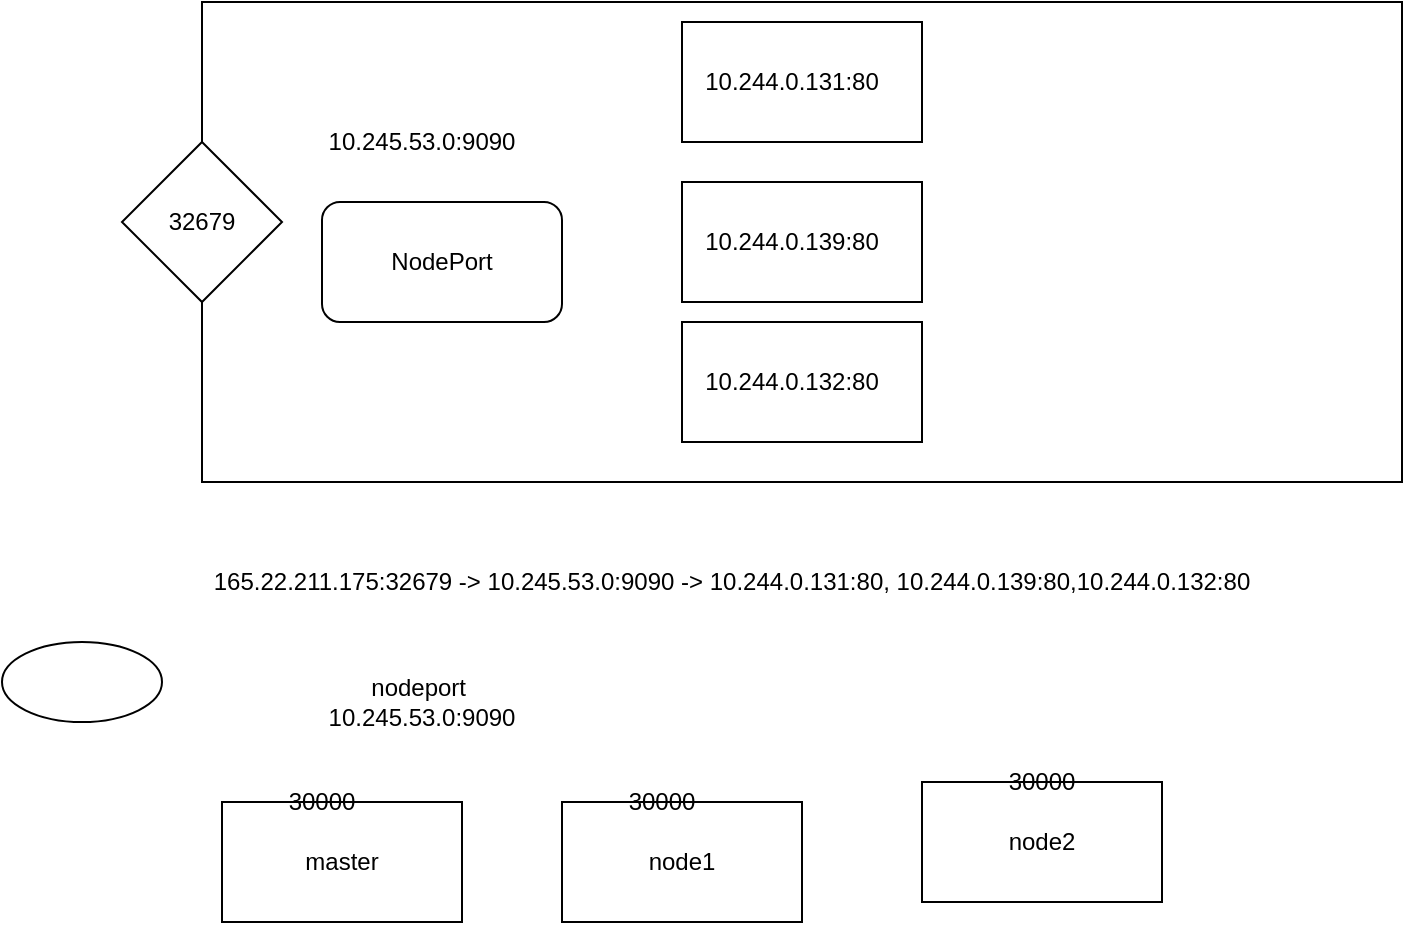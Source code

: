 <mxfile version="12.2.4" pages="1"><diagram id="60AnbukC89L2EBAVLmps" name="Page-1"><mxGraphModel dx="746" dy="292" grid="1" gridSize="10" guides="1" tooltips="1" connect="1" arrows="1" fold="1" page="1" pageScale="1" pageWidth="850" pageHeight="1100" math="0" shadow="0"><root><mxCell id="0"/><mxCell id="1" parent="0"/><mxCell id="2" value="" style="rounded=0;whiteSpace=wrap;html=1;" parent="1" vertex="1"><mxGeometry x="110" y="80" width="600" height="240" as="geometry"/></mxCell><mxCell id="3" value="" style="rounded=0;whiteSpace=wrap;html=1;" parent="1" vertex="1"><mxGeometry x="350" y="90" width="120" height="60" as="geometry"/></mxCell><mxCell id="4" value="" style="rounded=0;whiteSpace=wrap;html=1;" parent="1" vertex="1"><mxGeometry x="350" y="170" width="120" height="60" as="geometry"/></mxCell><mxCell id="5" value="" style="rounded=0;whiteSpace=wrap;html=1;" parent="1" vertex="1"><mxGeometry x="350" y="240" width="120" height="60" as="geometry"/></mxCell><mxCell id="6" value="" style="rounded=1;whiteSpace=wrap;html=1;" parent="1" vertex="1"><mxGeometry x="170" y="180" width="120" height="60" as="geometry"/></mxCell><mxCell id="7" value="NodePort" style="text;html=1;strokeColor=none;fillColor=none;align=center;verticalAlign=middle;whiteSpace=wrap;rounded=0;" parent="1" vertex="1"><mxGeometry x="210" y="200" width="40" height="20" as="geometry"/></mxCell><mxCell id="8" value="10.245.53.0:9090" style="text;html=1;strokeColor=none;fillColor=none;align=center;verticalAlign=middle;whiteSpace=wrap;rounded=0;" parent="1" vertex="1"><mxGeometry x="200" y="140" width="40" height="20" as="geometry"/></mxCell><mxCell id="9" value="10.244.0.139:80" style="text;html=1;strokeColor=none;fillColor=none;align=center;verticalAlign=middle;whiteSpace=wrap;rounded=0;" parent="1" vertex="1"><mxGeometry x="385" y="190" width="40" height="20" as="geometry"/></mxCell><mxCell id="10" value="10.244.0.131:80" style="text;html=1;strokeColor=none;fillColor=none;align=center;verticalAlign=middle;whiteSpace=wrap;rounded=0;" parent="1" vertex="1"><mxGeometry x="385" y="110" width="40" height="20" as="geometry"/></mxCell><mxCell id="11" value="10.244.0.132:80" style="text;html=1;strokeColor=none;fillColor=none;align=center;verticalAlign=middle;whiteSpace=wrap;rounded=0;" parent="1" vertex="1"><mxGeometry x="385" y="260" width="40" height="20" as="geometry"/></mxCell><mxCell id="16" value="32679" style="rhombus;whiteSpace=wrap;html=1;" parent="1" vertex="1"><mxGeometry x="70" y="150" width="80" height="80" as="geometry"/></mxCell><mxCell id="18" value="165.22.211.175:32679 -&amp;gt; 10.245.53.0:9090 -&amp;gt; 10.244.0.131:80, 10.244.0.139:80,10.244.0.132:80" style="text;html=1;strokeColor=none;fillColor=none;align=center;verticalAlign=middle;whiteSpace=wrap;rounded=0;" parent="1" vertex="1"><mxGeometry x="50" y="360" width="650" height="20" as="geometry"/></mxCell><mxCell id="19" value="" style="rounded=0;whiteSpace=wrap;html=1;" parent="1" vertex="1"><mxGeometry x="120" y="480" width="120" height="60" as="geometry"/></mxCell><mxCell id="20" value="" style="rounded=0;whiteSpace=wrap;html=1;" parent="1" vertex="1"><mxGeometry x="290" y="480" width="120" height="60" as="geometry"/></mxCell><mxCell id="21" value="" style="rounded=0;whiteSpace=wrap;html=1;" parent="1" vertex="1"><mxGeometry x="470" y="470" width="120" height="60" as="geometry"/></mxCell><mxCell id="22" value="master" style="text;html=1;strokeColor=none;fillColor=none;align=center;verticalAlign=middle;whiteSpace=wrap;rounded=0;" parent="1" vertex="1"><mxGeometry x="160" y="500" width="40" height="20" as="geometry"/></mxCell><mxCell id="23" value="node1" style="text;html=1;strokeColor=none;fillColor=none;align=center;verticalAlign=middle;whiteSpace=wrap;rounded=0;" parent="1" vertex="1"><mxGeometry x="330" y="500" width="40" height="20" as="geometry"/></mxCell><mxCell id="24" value="node2" style="text;html=1;strokeColor=none;fillColor=none;align=center;verticalAlign=middle;whiteSpace=wrap;rounded=0;" parent="1" vertex="1"><mxGeometry x="510" y="490" width="40" height="20" as="geometry"/></mxCell><mxCell id="25" value="" style="ellipse;whiteSpace=wrap;html=1;" parent="1" vertex="1"><mxGeometry x="10" y="400" width="80" height="40" as="geometry"/></mxCell><mxCell id="26" value="nodeport&amp;nbsp; 10.245.53.0:9090" style="text;html=1;strokeColor=none;fillColor=none;align=center;verticalAlign=middle;whiteSpace=wrap;rounded=0;" parent="1" vertex="1"><mxGeometry x="200" y="420" width="40" height="20" as="geometry"/></mxCell><mxCell id="29" value="30000" style="text;html=1;strokeColor=none;fillColor=none;align=center;verticalAlign=middle;whiteSpace=wrap;rounded=0;" parent="1" vertex="1"><mxGeometry x="150" y="470" width="40" height="20" as="geometry"/></mxCell><mxCell id="30" value="30000" style="text;html=1;strokeColor=none;fillColor=none;align=center;verticalAlign=middle;whiteSpace=wrap;rounded=0;" parent="1" vertex="1"><mxGeometry x="320" y="470" width="40" height="20" as="geometry"/></mxCell><mxCell id="31" value="30000" style="text;html=1;strokeColor=none;fillColor=none;align=center;verticalAlign=middle;whiteSpace=wrap;rounded=0;" parent="1" vertex="1"><mxGeometry x="510" y="460" width="40" height="20" as="geometry"/></mxCell></root></mxGraphModel></diagram></mxfile>